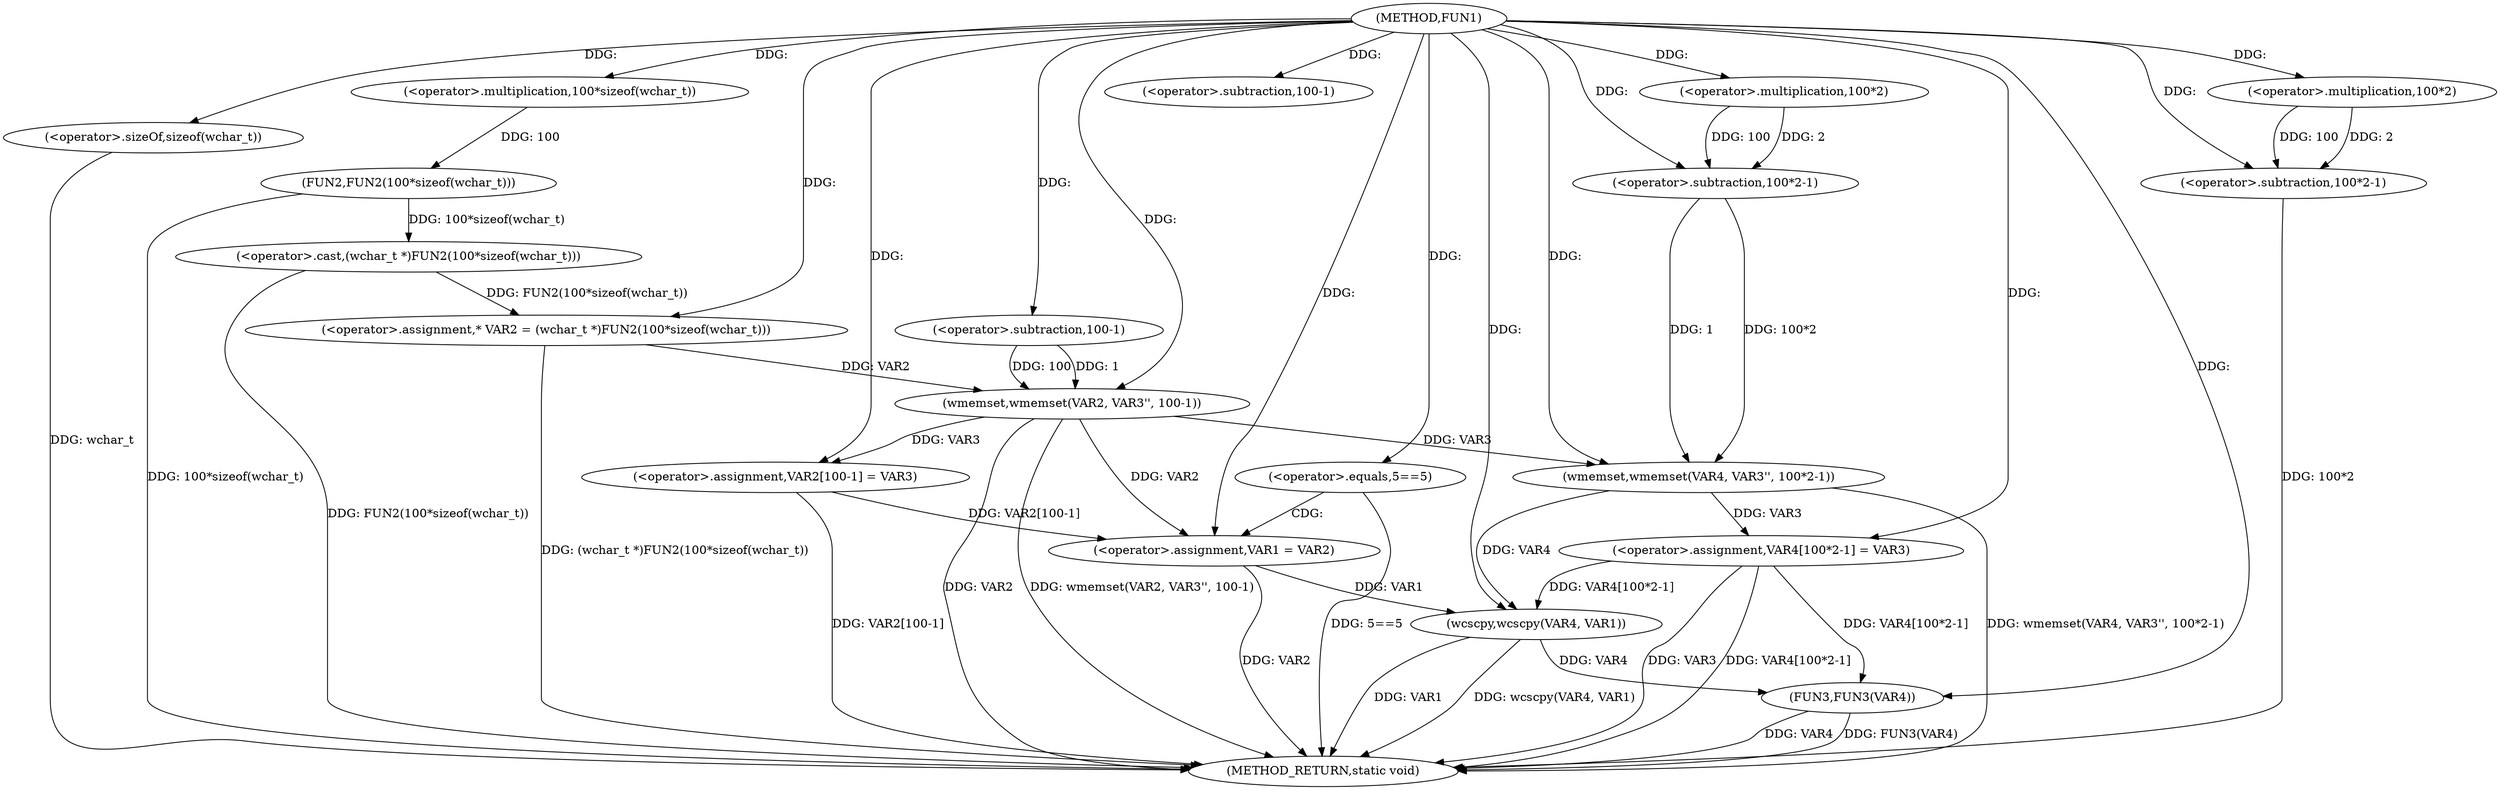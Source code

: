 digraph FUN1 {  
"1000100" [label = "(METHOD,FUN1)" ]
"1000158" [label = "(METHOD_RETURN,static void)" ]
"1000104" [label = "(<operator>.assignment,* VAR2 = (wchar_t *)FUN2(100*sizeof(wchar_t)))" ]
"1000106" [label = "(<operator>.cast,(wchar_t *)FUN2(100*sizeof(wchar_t)))" ]
"1000108" [label = "(FUN2,FUN2(100*sizeof(wchar_t)))" ]
"1000109" [label = "(<operator>.multiplication,100*sizeof(wchar_t))" ]
"1000111" [label = "(<operator>.sizeOf,sizeof(wchar_t))" ]
"1000113" [label = "(wmemset,wmemset(VAR2, VAR3'', 100-1))" ]
"1000116" [label = "(<operator>.subtraction,100-1)" ]
"1000119" [label = "(<operator>.assignment,VAR2[100-1] = VAR3)" ]
"1000122" [label = "(<operator>.subtraction,100-1)" ]
"1000127" [label = "(<operator>.equals,5==5)" ]
"1000131" [label = "(<operator>.assignment,VAR1 = VAR2)" ]
"1000136" [label = "(wmemset,wmemset(VAR4, VAR3'', 100*2-1))" ]
"1000139" [label = "(<operator>.subtraction,100*2-1)" ]
"1000140" [label = "(<operator>.multiplication,100*2)" ]
"1000144" [label = "(<operator>.assignment,VAR4[100*2-1] = VAR3)" ]
"1000147" [label = "(<operator>.subtraction,100*2-1)" ]
"1000148" [label = "(<operator>.multiplication,100*2)" ]
"1000153" [label = "(wcscpy,wcscpy(VAR4, VAR1))" ]
"1000156" [label = "(FUN3,FUN3(VAR4))" ]
  "1000106" -> "1000158"  [ label = "DDG: FUN2(100*sizeof(wchar_t))"] 
  "1000156" -> "1000158"  [ label = "DDG: VAR4"] 
  "1000113" -> "1000158"  [ label = "DDG: VAR2"] 
  "1000144" -> "1000158"  [ label = "DDG: VAR3"] 
  "1000147" -> "1000158"  [ label = "DDG: 100*2"] 
  "1000156" -> "1000158"  [ label = "DDG: FUN3(VAR4)"] 
  "1000153" -> "1000158"  [ label = "DDG: VAR1"] 
  "1000127" -> "1000158"  [ label = "DDG: 5==5"] 
  "1000153" -> "1000158"  [ label = "DDG: wcscpy(VAR4, VAR1)"] 
  "1000131" -> "1000158"  [ label = "DDG: VAR2"] 
  "1000111" -> "1000158"  [ label = "DDG: wchar_t"] 
  "1000113" -> "1000158"  [ label = "DDG: wmemset(VAR2, VAR3'', 100-1)"] 
  "1000119" -> "1000158"  [ label = "DDG: VAR2[100-1]"] 
  "1000136" -> "1000158"  [ label = "DDG: wmemset(VAR4, VAR3'', 100*2-1)"] 
  "1000144" -> "1000158"  [ label = "DDG: VAR4[100*2-1]"] 
  "1000104" -> "1000158"  [ label = "DDG: (wchar_t *)FUN2(100*sizeof(wchar_t))"] 
  "1000108" -> "1000158"  [ label = "DDG: 100*sizeof(wchar_t)"] 
  "1000106" -> "1000104"  [ label = "DDG: FUN2(100*sizeof(wchar_t))"] 
  "1000100" -> "1000104"  [ label = "DDG: "] 
  "1000108" -> "1000106"  [ label = "DDG: 100*sizeof(wchar_t)"] 
  "1000109" -> "1000108"  [ label = "DDG: 100"] 
  "1000100" -> "1000109"  [ label = "DDG: "] 
  "1000100" -> "1000111"  [ label = "DDG: "] 
  "1000104" -> "1000113"  [ label = "DDG: VAR2"] 
  "1000100" -> "1000113"  [ label = "DDG: "] 
  "1000116" -> "1000113"  [ label = "DDG: 100"] 
  "1000116" -> "1000113"  [ label = "DDG: 1"] 
  "1000100" -> "1000116"  [ label = "DDG: "] 
  "1000113" -> "1000119"  [ label = "DDG: VAR3"] 
  "1000100" -> "1000119"  [ label = "DDG: "] 
  "1000100" -> "1000122"  [ label = "DDG: "] 
  "1000100" -> "1000127"  [ label = "DDG: "] 
  "1000113" -> "1000131"  [ label = "DDG: VAR2"] 
  "1000119" -> "1000131"  [ label = "DDG: VAR2[100-1]"] 
  "1000100" -> "1000131"  [ label = "DDG: "] 
  "1000100" -> "1000136"  [ label = "DDG: "] 
  "1000113" -> "1000136"  [ label = "DDG: VAR3"] 
  "1000139" -> "1000136"  [ label = "DDG: 100*2"] 
  "1000139" -> "1000136"  [ label = "DDG: 1"] 
  "1000140" -> "1000139"  [ label = "DDG: 100"] 
  "1000140" -> "1000139"  [ label = "DDG: 2"] 
  "1000100" -> "1000140"  [ label = "DDG: "] 
  "1000100" -> "1000139"  [ label = "DDG: "] 
  "1000136" -> "1000144"  [ label = "DDG: VAR3"] 
  "1000100" -> "1000144"  [ label = "DDG: "] 
  "1000148" -> "1000147"  [ label = "DDG: 100"] 
  "1000148" -> "1000147"  [ label = "DDG: 2"] 
  "1000100" -> "1000148"  [ label = "DDG: "] 
  "1000100" -> "1000147"  [ label = "DDG: "] 
  "1000144" -> "1000153"  [ label = "DDG: VAR4[100*2-1]"] 
  "1000136" -> "1000153"  [ label = "DDG: VAR4"] 
  "1000100" -> "1000153"  [ label = "DDG: "] 
  "1000131" -> "1000153"  [ label = "DDG: VAR1"] 
  "1000153" -> "1000156"  [ label = "DDG: VAR4"] 
  "1000144" -> "1000156"  [ label = "DDG: VAR4[100*2-1]"] 
  "1000100" -> "1000156"  [ label = "DDG: "] 
  "1000127" -> "1000131"  [ label = "CDG: "] 
}
